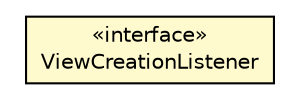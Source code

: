 #!/usr/local/bin/dot
#
# Class diagram 
# Generated by UMLGraph version R5_6-24-gf6e263 (http://www.umlgraph.org/)
#

digraph G {
	edge [fontname="Helvetica",fontsize=10,labelfontname="Helvetica",labelfontsize=10];
	node [fontname="Helvetica",fontsize=10,shape=plaintext];
	nodesep=0.25;
	ranksep=0.5;
	// com.orientechnologies.orient.core.db.viewmanager.ViewCreationListener
	c8380126 [label=<<table title="com.orientechnologies.orient.core.db.viewmanager.ViewCreationListener" border="0" cellborder="1" cellspacing="0" cellpadding="2" port="p" bgcolor="lemonChiffon" href="./ViewCreationListener.html">
		<tr><td><table border="0" cellspacing="0" cellpadding="1">
<tr><td align="center" balign="center"> &#171;interface&#187; </td></tr>
<tr><td align="center" balign="center"> ViewCreationListener </td></tr>
		</table></td></tr>
		</table>>, URL="./ViewCreationListener.html", fontname="Helvetica", fontcolor="black", fontsize=10.0];
}

